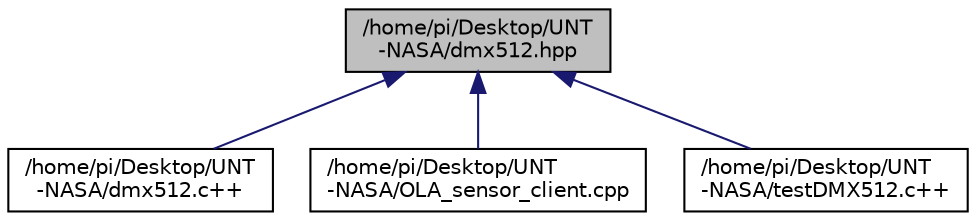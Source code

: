 digraph "/home/pi/Desktop/UNT-NASA/dmx512.hpp"
{
  edge [fontname="Helvetica",fontsize="10",labelfontname="Helvetica",labelfontsize="10"];
  node [fontname="Helvetica",fontsize="10",shape=record];
  Node2 [label="/home/pi/Desktop/UNT\l-NASA/dmx512.hpp",height=0.2,width=0.4,color="black", fillcolor="grey75", style="filled", fontcolor="black"];
  Node2 -> Node3 [dir="back",color="midnightblue",fontsize="10",style="solid",fontname="Helvetica"];
  Node3 [label="/home/pi/Desktop/UNT\l-NASA/dmx512.c++",height=0.2,width=0.4,color="black", fillcolor="white", style="filled",URL="$dmx512_8c_09_09.html"];
  Node2 -> Node4 [dir="back",color="midnightblue",fontsize="10",style="solid",fontname="Helvetica"];
  Node4 [label="/home/pi/Desktop/UNT\l-NASA/OLA_sensor_client.cpp",height=0.2,width=0.4,color="black", fillcolor="white", style="filled",URL="$OLA__sensor__client_8cpp.html"];
  Node2 -> Node5 [dir="back",color="midnightblue",fontsize="10",style="solid",fontname="Helvetica"];
  Node5 [label="/home/pi/Desktop/UNT\l-NASA/testDMX512.c++",height=0.2,width=0.4,color="black", fillcolor="white", style="filled",URL="$testDMX512_8c_09_09.html"];
}
